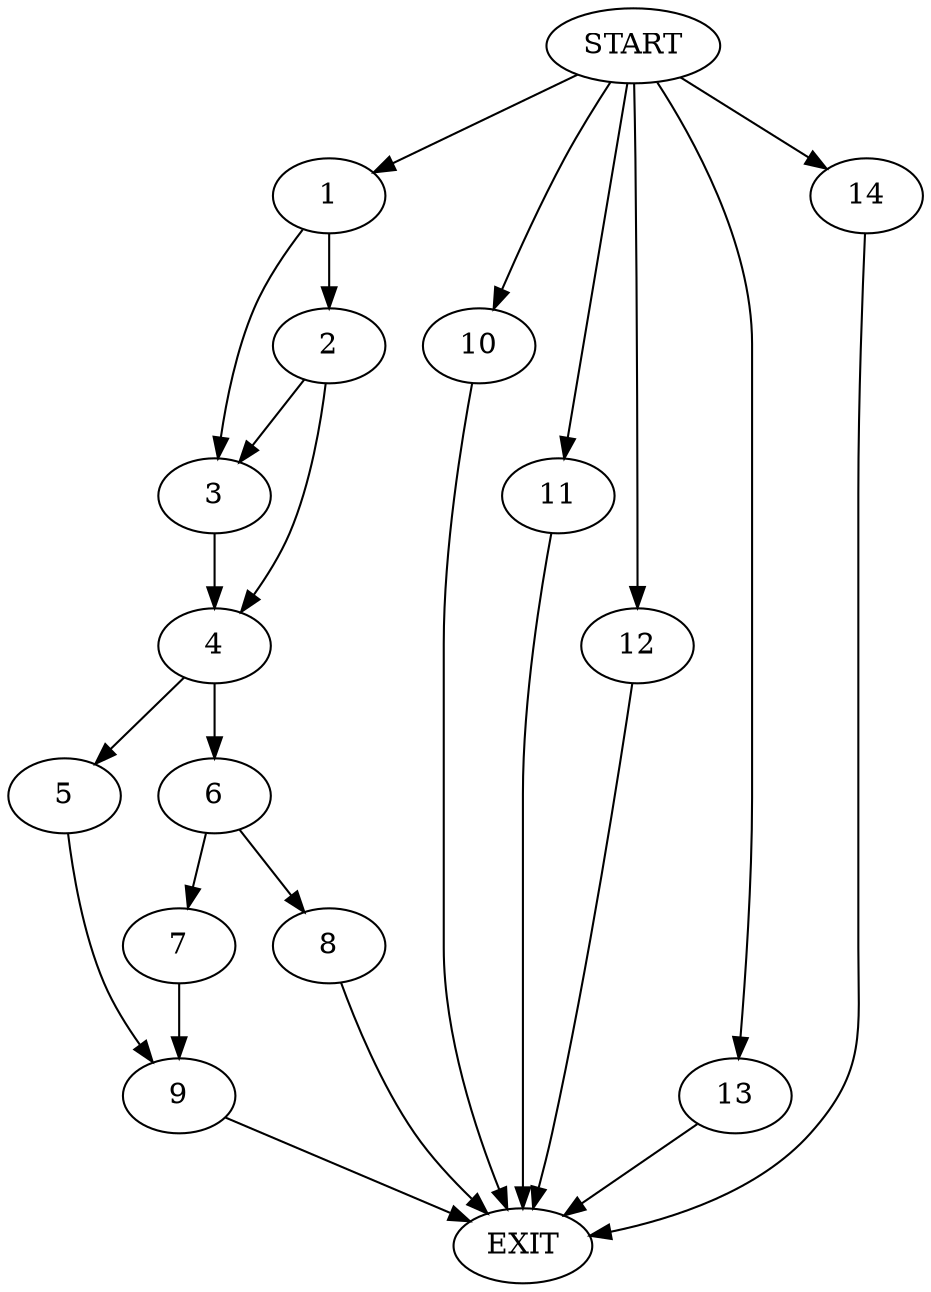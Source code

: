 digraph {
0 [label="START"]
15 [label="EXIT"]
0 -> 1
1 -> 2
1 -> 3
3 -> 4
2 -> 4
2 -> 3
4 -> 5
4 -> 6
6 -> 7
6 -> 8
5 -> 9
9 -> 15
7 -> 9
8 -> 15
0 -> 10
10 -> 15
0 -> 11
11 -> 15
0 -> 12
12 -> 15
0 -> 13
13 -> 15
0 -> 14
14 -> 15
}
